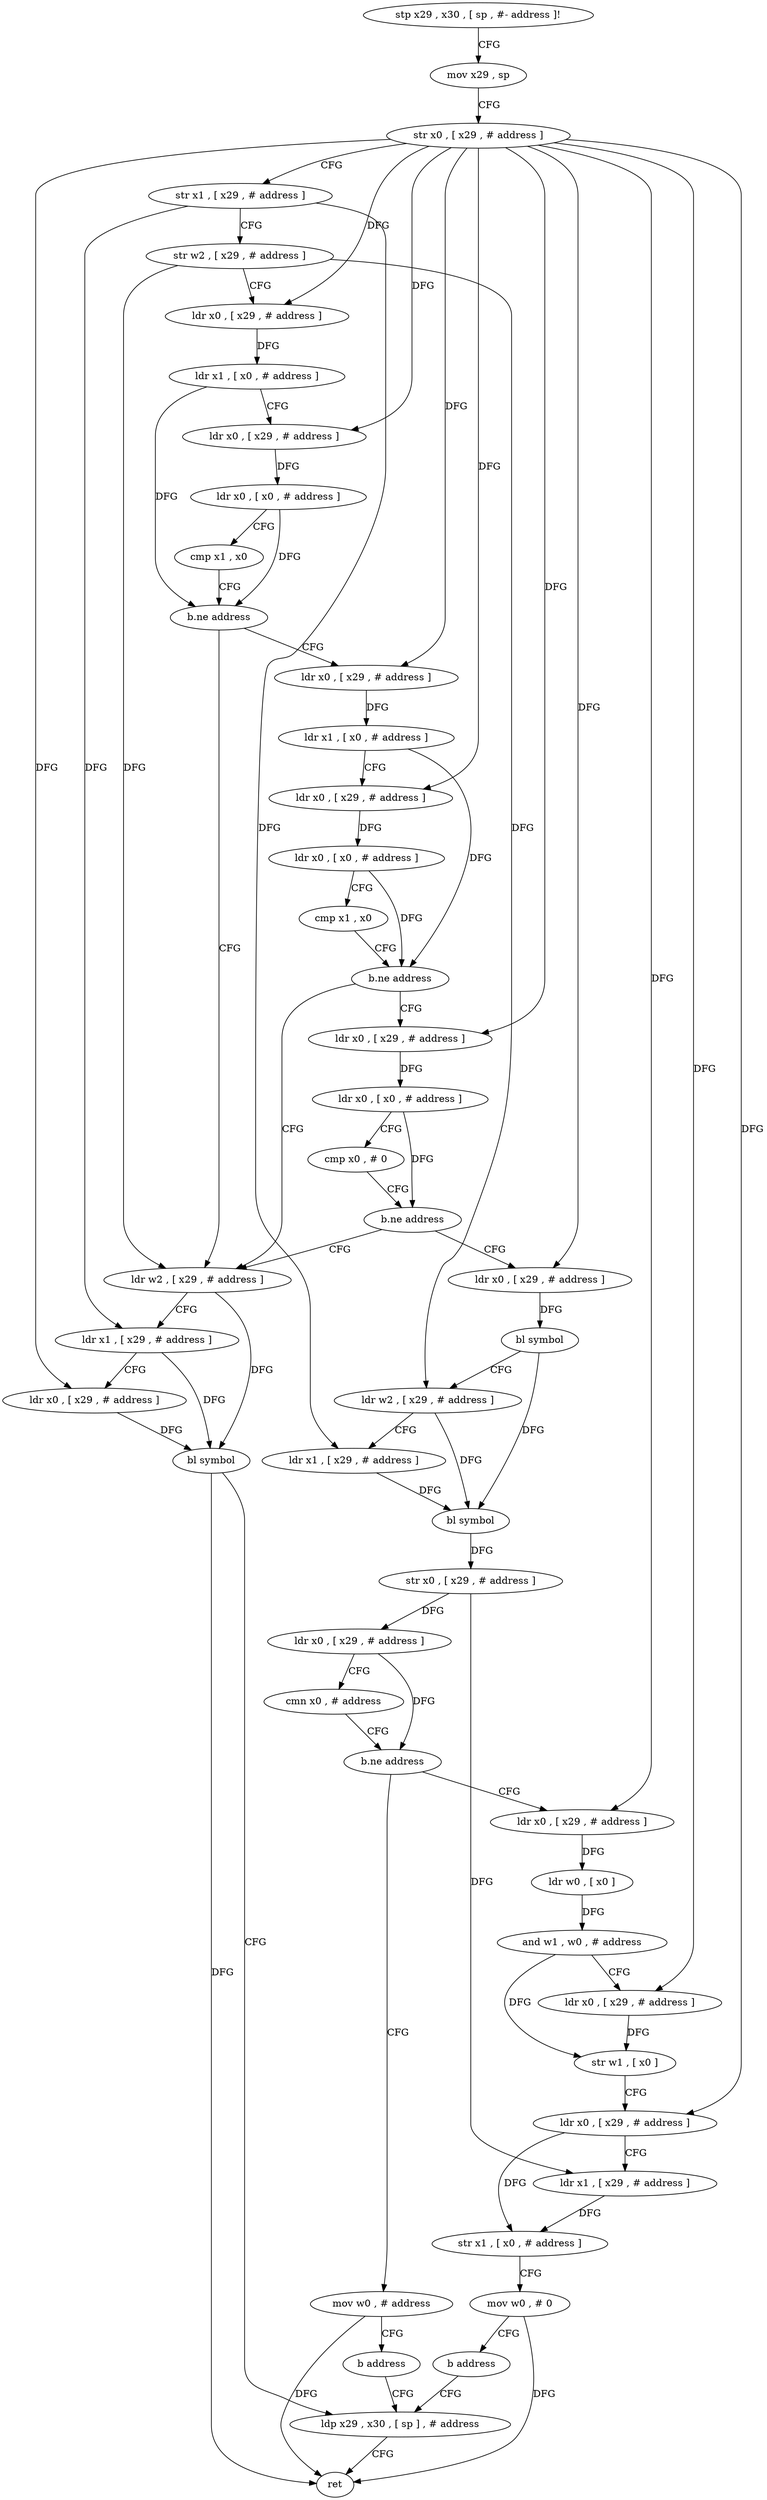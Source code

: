 digraph "func" {
"4303576" [label = "stp x29 , x30 , [ sp , #- address ]!" ]
"4303580" [label = "mov x29 , sp" ]
"4303584" [label = "str x0 , [ x29 , # address ]" ]
"4303588" [label = "str x1 , [ x29 , # address ]" ]
"4303592" [label = "str w2 , [ x29 , # address ]" ]
"4303596" [label = "ldr x0 , [ x29 , # address ]" ]
"4303600" [label = "ldr x1 , [ x0 , # address ]" ]
"4303604" [label = "ldr x0 , [ x29 , # address ]" ]
"4303608" [label = "ldr x0 , [ x0 , # address ]" ]
"4303612" [label = "cmp x1 , x0" ]
"4303616" [label = "b.ne address" ]
"4303744" [label = "ldr w2 , [ x29 , # address ]" ]
"4303620" [label = "ldr x0 , [ x29 , # address ]" ]
"4303748" [label = "ldr x1 , [ x29 , # address ]" ]
"4303752" [label = "ldr x0 , [ x29 , # address ]" ]
"4303756" [label = "bl symbol" ]
"4303760" [label = "ldp x29 , x30 , [ sp ] , # address" ]
"4303624" [label = "ldr x1 , [ x0 , # address ]" ]
"4303628" [label = "ldr x0 , [ x29 , # address ]" ]
"4303632" [label = "ldr x0 , [ x0 , # address ]" ]
"4303636" [label = "cmp x1 , x0" ]
"4303640" [label = "b.ne address" ]
"4303644" [label = "ldr x0 , [ x29 , # address ]" ]
"4303648" [label = "ldr x0 , [ x0 , # address ]" ]
"4303652" [label = "cmp x0 , # 0" ]
"4303656" [label = "b.ne address" ]
"4303660" [label = "ldr x0 , [ x29 , # address ]" ]
"4303664" [label = "bl symbol" ]
"4303668" [label = "ldr w2 , [ x29 , # address ]" ]
"4303672" [label = "ldr x1 , [ x29 , # address ]" ]
"4303676" [label = "bl symbol" ]
"4303680" [label = "str x0 , [ x29 , # address ]" ]
"4303684" [label = "ldr x0 , [ x29 , # address ]" ]
"4303688" [label = "cmn x0 , # address" ]
"4303692" [label = "b.ne address" ]
"4303704" [label = "ldr x0 , [ x29 , # address ]" ]
"4303696" [label = "mov w0 , # address" ]
"4303708" [label = "ldr w0 , [ x0 ]" ]
"4303712" [label = "and w1 , w0 , # address" ]
"4303716" [label = "ldr x0 , [ x29 , # address ]" ]
"4303720" [label = "str w1 , [ x0 ]" ]
"4303724" [label = "ldr x0 , [ x29 , # address ]" ]
"4303728" [label = "ldr x1 , [ x29 , # address ]" ]
"4303732" [label = "str x1 , [ x0 , # address ]" ]
"4303736" [label = "mov w0 , # 0" ]
"4303740" [label = "b address" ]
"4303700" [label = "b address" ]
"4303764" [label = "ret" ]
"4303576" -> "4303580" [ label = "CFG" ]
"4303580" -> "4303584" [ label = "CFG" ]
"4303584" -> "4303588" [ label = "CFG" ]
"4303584" -> "4303596" [ label = "DFG" ]
"4303584" -> "4303604" [ label = "DFG" ]
"4303584" -> "4303752" [ label = "DFG" ]
"4303584" -> "4303620" [ label = "DFG" ]
"4303584" -> "4303628" [ label = "DFG" ]
"4303584" -> "4303644" [ label = "DFG" ]
"4303584" -> "4303660" [ label = "DFG" ]
"4303584" -> "4303704" [ label = "DFG" ]
"4303584" -> "4303716" [ label = "DFG" ]
"4303584" -> "4303724" [ label = "DFG" ]
"4303588" -> "4303592" [ label = "CFG" ]
"4303588" -> "4303748" [ label = "DFG" ]
"4303588" -> "4303672" [ label = "DFG" ]
"4303592" -> "4303596" [ label = "CFG" ]
"4303592" -> "4303744" [ label = "DFG" ]
"4303592" -> "4303668" [ label = "DFG" ]
"4303596" -> "4303600" [ label = "DFG" ]
"4303600" -> "4303604" [ label = "CFG" ]
"4303600" -> "4303616" [ label = "DFG" ]
"4303604" -> "4303608" [ label = "DFG" ]
"4303608" -> "4303612" [ label = "CFG" ]
"4303608" -> "4303616" [ label = "DFG" ]
"4303612" -> "4303616" [ label = "CFG" ]
"4303616" -> "4303744" [ label = "CFG" ]
"4303616" -> "4303620" [ label = "CFG" ]
"4303744" -> "4303748" [ label = "CFG" ]
"4303744" -> "4303756" [ label = "DFG" ]
"4303620" -> "4303624" [ label = "DFG" ]
"4303748" -> "4303752" [ label = "CFG" ]
"4303748" -> "4303756" [ label = "DFG" ]
"4303752" -> "4303756" [ label = "DFG" ]
"4303756" -> "4303760" [ label = "CFG" ]
"4303756" -> "4303764" [ label = "DFG" ]
"4303760" -> "4303764" [ label = "CFG" ]
"4303624" -> "4303628" [ label = "CFG" ]
"4303624" -> "4303640" [ label = "DFG" ]
"4303628" -> "4303632" [ label = "DFG" ]
"4303632" -> "4303636" [ label = "CFG" ]
"4303632" -> "4303640" [ label = "DFG" ]
"4303636" -> "4303640" [ label = "CFG" ]
"4303640" -> "4303744" [ label = "CFG" ]
"4303640" -> "4303644" [ label = "CFG" ]
"4303644" -> "4303648" [ label = "DFG" ]
"4303648" -> "4303652" [ label = "CFG" ]
"4303648" -> "4303656" [ label = "DFG" ]
"4303652" -> "4303656" [ label = "CFG" ]
"4303656" -> "4303744" [ label = "CFG" ]
"4303656" -> "4303660" [ label = "CFG" ]
"4303660" -> "4303664" [ label = "DFG" ]
"4303664" -> "4303668" [ label = "CFG" ]
"4303664" -> "4303676" [ label = "DFG" ]
"4303668" -> "4303672" [ label = "CFG" ]
"4303668" -> "4303676" [ label = "DFG" ]
"4303672" -> "4303676" [ label = "DFG" ]
"4303676" -> "4303680" [ label = "DFG" ]
"4303680" -> "4303684" [ label = "DFG" ]
"4303680" -> "4303728" [ label = "DFG" ]
"4303684" -> "4303688" [ label = "CFG" ]
"4303684" -> "4303692" [ label = "DFG" ]
"4303688" -> "4303692" [ label = "CFG" ]
"4303692" -> "4303704" [ label = "CFG" ]
"4303692" -> "4303696" [ label = "CFG" ]
"4303704" -> "4303708" [ label = "DFG" ]
"4303696" -> "4303700" [ label = "CFG" ]
"4303696" -> "4303764" [ label = "DFG" ]
"4303708" -> "4303712" [ label = "DFG" ]
"4303712" -> "4303716" [ label = "CFG" ]
"4303712" -> "4303720" [ label = "DFG" ]
"4303716" -> "4303720" [ label = "DFG" ]
"4303720" -> "4303724" [ label = "CFG" ]
"4303724" -> "4303728" [ label = "CFG" ]
"4303724" -> "4303732" [ label = "DFG" ]
"4303728" -> "4303732" [ label = "DFG" ]
"4303732" -> "4303736" [ label = "CFG" ]
"4303736" -> "4303740" [ label = "CFG" ]
"4303736" -> "4303764" [ label = "DFG" ]
"4303740" -> "4303760" [ label = "CFG" ]
"4303700" -> "4303760" [ label = "CFG" ]
}
